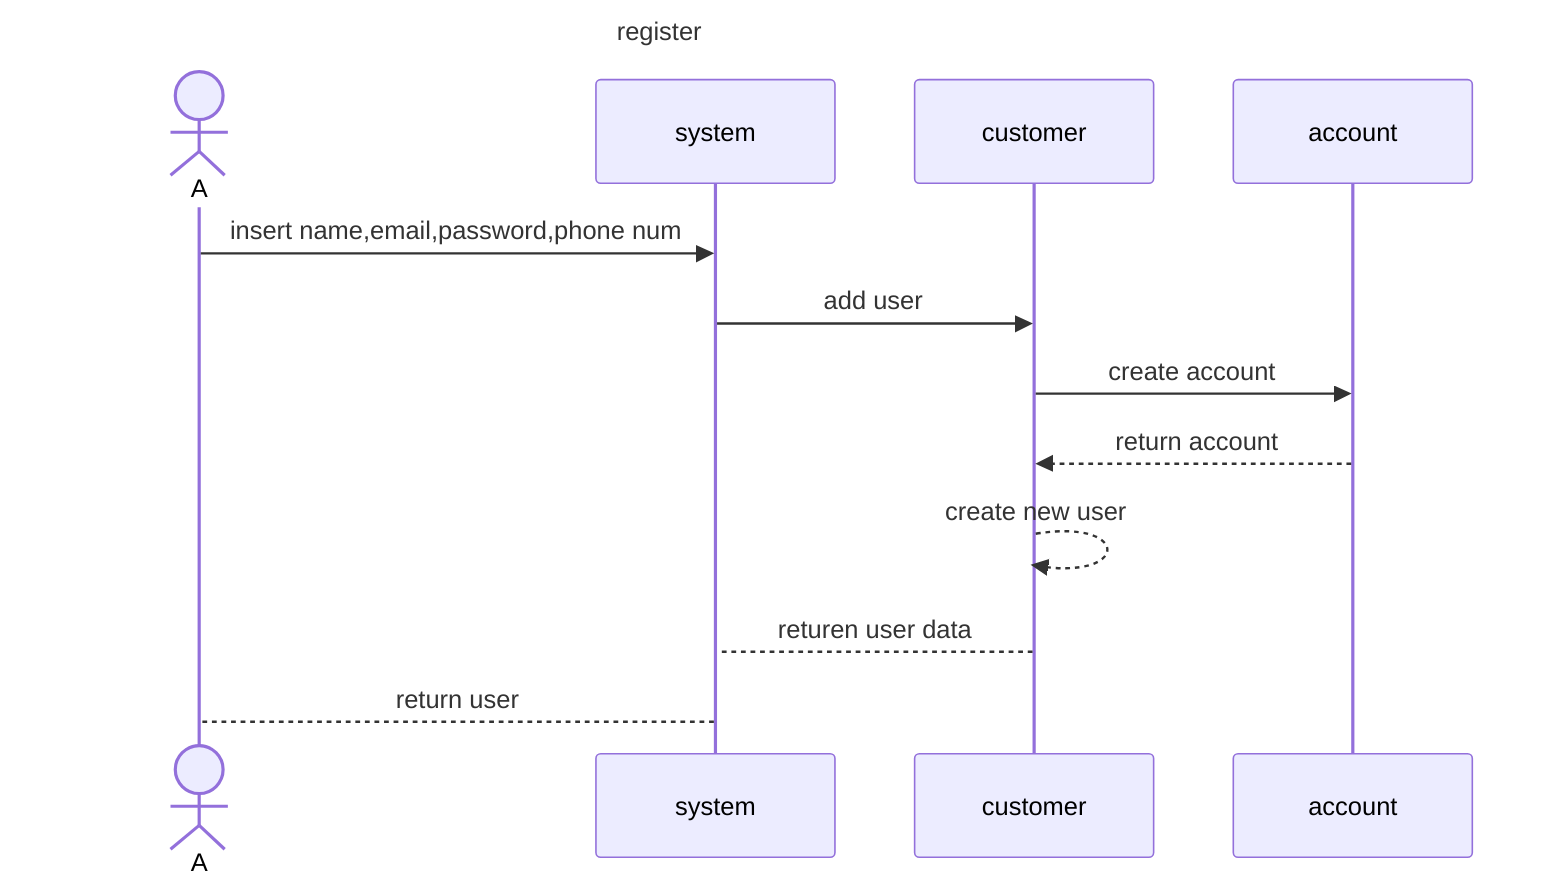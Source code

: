 sequenceDiagram
    title register
    actor A
    participant system
    participant customer
    participant account
    
    A ->> system:insert name,email,password,phone num
    system ->> customer :add user
    customer ->>  account :create account
    account -->> customer :return account
    customer -->> customer :create new user
    customer --> system: returen user data
    system --> A :return user
